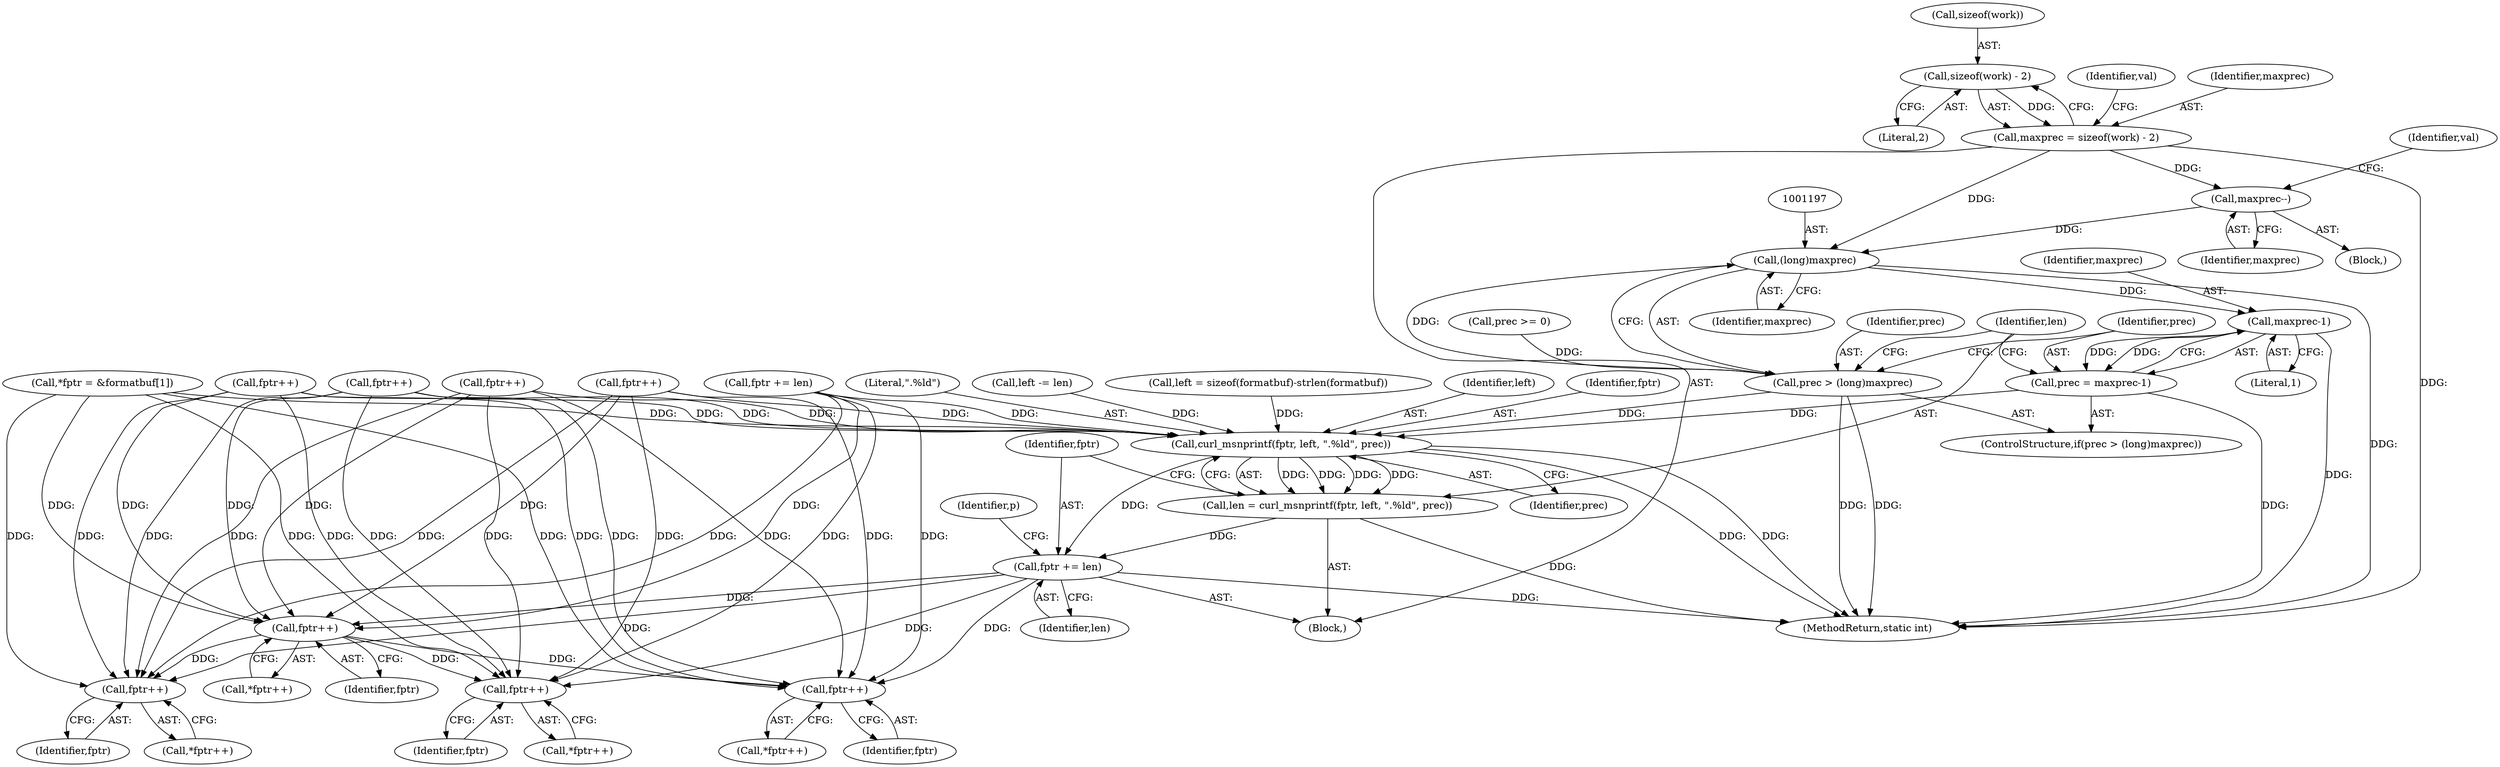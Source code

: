 digraph "0_curl_curl-7_51_0-162-g3ab3c16@API" {
"1001171" [label="(Call,sizeof(work) - 2)"];
"1001169" [label="(Call,maxprec = sizeof(work) - 2)"];
"1001191" [label="(Call,maxprec--)"];
"1001196" [label="(Call,(long)maxprec)"];
"1001194" [label="(Call,prec > (long)maxprec)"];
"1001206" [label="(Call,curl_msnprintf(fptr, left, \".%ld\", prec))"];
"1001204" [label="(Call,len = curl_msnprintf(fptr, left, \".%ld\", prec))"];
"1001211" [label="(Call,fptr += len)"];
"1001222" [label="(Call,fptr++)"];
"1001233" [label="(Call,fptr++)"];
"1001254" [label="(Call,fptr++)"];
"1001269" [label="(Call,fptr++)"];
"1001201" [label="(Call,maxprec-1)"];
"1001199" [label="(Call,prec = maxprec-1)"];
"1001222" [label="(Call,fptr++)"];
"1001211" [label="(Call,fptr += len)"];
"1001234" [label="(Identifier,fptr)"];
"1001212" [label="(Identifier,fptr)"];
"1001194" [label="(Call,prec > (long)maxprec)"];
"1001092" [label="(Call,fptr++)"];
"1001164" [label="(Call,prec >= 0)"];
"1001187" [label="(Block,)"];
"1000995" [label="(Call,*fptr = &formatbuf[1])"];
"1001103" [label="(Call,fptr++)"];
"1001205" [label="(Identifier,len)"];
"1001255" [label="(Identifier,fptr)"];
"1001201" [label="(Call,maxprec-1)"];
"1001202" [label="(Identifier,maxprec)"];
"1001208" [label="(Identifier,left)"];
"1001114" [label="(Call,fptr++)"];
"1001191" [label="(Call,maxprec--)"];
"1001269" [label="(Call,fptr++)"];
"1001172" [label="(Call,sizeof(work))"];
"1001207" [label="(Identifier,fptr)"];
"1001193" [label="(ControlStructure,if(prec > (long)maxprec))"];
"1001206" [label="(Call,curl_msnprintf(fptr, left, \".%ld\", prec))"];
"1001232" [label="(Call,*fptr++)"];
"1001199" [label="(Call,prec = maxprec-1)"];
"1001386" [label="(MethodReturn,static int)"];
"1001177" [label="(Identifier,val)"];
"1001209" [label="(Literal,\".%ld\")"];
"1001213" [label="(Identifier,len)"];
"1001233" [label="(Call,fptr++)"];
"1001125" [label="(Call,fptr++)"];
"1001198" [label="(Identifier,maxprec)"];
"1001195" [label="(Identifier,prec)"];
"1001217" [label="(Identifier,p)"];
"1001204" [label="(Call,len = curl_msnprintf(fptr, left, \".%ld\", prec))"];
"1001171" [label="(Call,sizeof(work) - 2)"];
"1001167" [label="(Block,)"];
"1001268" [label="(Call,*fptr++)"];
"1001200" [label="(Identifier,prec)"];
"1001174" [label="(Literal,2)"];
"1001169" [label="(Call,maxprec = sizeof(work) - 2)"];
"1001196" [label="(Call,(long)maxprec)"];
"1001253" [label="(Call,*fptr++)"];
"1001160" [label="(Call,left -= len)"];
"1001170" [label="(Identifier,maxprec)"];
"1001157" [label="(Call,fptr += len)"];
"1001185" [label="(Identifier,val)"];
"1001203" [label="(Literal,1)"];
"1001270" [label="(Identifier,fptr)"];
"1001002" [label="(Call,left = sizeof(formatbuf)-strlen(formatbuf))"];
"1001254" [label="(Call,fptr++)"];
"1001192" [label="(Identifier,maxprec)"];
"1001210" [label="(Identifier,prec)"];
"1001221" [label="(Call,*fptr++)"];
"1001223" [label="(Identifier,fptr)"];
"1001171" -> "1001169"  [label="AST: "];
"1001171" -> "1001174"  [label="CFG: "];
"1001172" -> "1001171"  [label="AST: "];
"1001174" -> "1001171"  [label="AST: "];
"1001169" -> "1001171"  [label="CFG: "];
"1001171" -> "1001169"  [label="DDG: "];
"1001169" -> "1001167"  [label="AST: "];
"1001170" -> "1001169"  [label="AST: "];
"1001177" -> "1001169"  [label="CFG: "];
"1001169" -> "1001386"  [label="DDG: "];
"1001169" -> "1001191"  [label="DDG: "];
"1001169" -> "1001196"  [label="DDG: "];
"1001191" -> "1001187"  [label="AST: "];
"1001191" -> "1001192"  [label="CFG: "];
"1001192" -> "1001191"  [label="AST: "];
"1001185" -> "1001191"  [label="CFG: "];
"1001191" -> "1001196"  [label="DDG: "];
"1001196" -> "1001194"  [label="AST: "];
"1001196" -> "1001198"  [label="CFG: "];
"1001197" -> "1001196"  [label="AST: "];
"1001198" -> "1001196"  [label="AST: "];
"1001194" -> "1001196"  [label="CFG: "];
"1001196" -> "1001386"  [label="DDG: "];
"1001196" -> "1001194"  [label="DDG: "];
"1001196" -> "1001201"  [label="DDG: "];
"1001194" -> "1001193"  [label="AST: "];
"1001195" -> "1001194"  [label="AST: "];
"1001200" -> "1001194"  [label="CFG: "];
"1001205" -> "1001194"  [label="CFG: "];
"1001194" -> "1001386"  [label="DDG: "];
"1001194" -> "1001386"  [label="DDG: "];
"1001164" -> "1001194"  [label="DDG: "];
"1001194" -> "1001206"  [label="DDG: "];
"1001206" -> "1001204"  [label="AST: "];
"1001206" -> "1001210"  [label="CFG: "];
"1001207" -> "1001206"  [label="AST: "];
"1001208" -> "1001206"  [label="AST: "];
"1001209" -> "1001206"  [label="AST: "];
"1001210" -> "1001206"  [label="AST: "];
"1001204" -> "1001206"  [label="CFG: "];
"1001206" -> "1001386"  [label="DDG: "];
"1001206" -> "1001386"  [label="DDG: "];
"1001206" -> "1001204"  [label="DDG: "];
"1001206" -> "1001204"  [label="DDG: "];
"1001206" -> "1001204"  [label="DDG: "];
"1001206" -> "1001204"  [label="DDG: "];
"1000995" -> "1001206"  [label="DDG: "];
"1001103" -> "1001206"  [label="DDG: "];
"1001114" -> "1001206"  [label="DDG: "];
"1001125" -> "1001206"  [label="DDG: "];
"1001092" -> "1001206"  [label="DDG: "];
"1001157" -> "1001206"  [label="DDG: "];
"1001002" -> "1001206"  [label="DDG: "];
"1001160" -> "1001206"  [label="DDG: "];
"1001199" -> "1001206"  [label="DDG: "];
"1001206" -> "1001211"  [label="DDG: "];
"1001204" -> "1001167"  [label="AST: "];
"1001205" -> "1001204"  [label="AST: "];
"1001212" -> "1001204"  [label="CFG: "];
"1001204" -> "1001386"  [label="DDG: "];
"1001204" -> "1001211"  [label="DDG: "];
"1001211" -> "1001167"  [label="AST: "];
"1001211" -> "1001213"  [label="CFG: "];
"1001212" -> "1001211"  [label="AST: "];
"1001213" -> "1001211"  [label="AST: "];
"1001217" -> "1001211"  [label="CFG: "];
"1001211" -> "1001386"  [label="DDG: "];
"1001211" -> "1001222"  [label="DDG: "];
"1001211" -> "1001233"  [label="DDG: "];
"1001211" -> "1001254"  [label="DDG: "];
"1001211" -> "1001269"  [label="DDG: "];
"1001222" -> "1001221"  [label="AST: "];
"1001222" -> "1001223"  [label="CFG: "];
"1001223" -> "1001222"  [label="AST: "];
"1001221" -> "1001222"  [label="CFG: "];
"1000995" -> "1001222"  [label="DDG: "];
"1001103" -> "1001222"  [label="DDG: "];
"1001114" -> "1001222"  [label="DDG: "];
"1001125" -> "1001222"  [label="DDG: "];
"1001157" -> "1001222"  [label="DDG: "];
"1001092" -> "1001222"  [label="DDG: "];
"1001222" -> "1001233"  [label="DDG: "];
"1001222" -> "1001254"  [label="DDG: "];
"1001222" -> "1001269"  [label="DDG: "];
"1001233" -> "1001232"  [label="AST: "];
"1001233" -> "1001234"  [label="CFG: "];
"1001234" -> "1001233"  [label="AST: "];
"1001232" -> "1001233"  [label="CFG: "];
"1000995" -> "1001233"  [label="DDG: "];
"1001103" -> "1001233"  [label="DDG: "];
"1001114" -> "1001233"  [label="DDG: "];
"1001125" -> "1001233"  [label="DDG: "];
"1001157" -> "1001233"  [label="DDG: "];
"1001092" -> "1001233"  [label="DDG: "];
"1001254" -> "1001253"  [label="AST: "];
"1001254" -> "1001255"  [label="CFG: "];
"1001255" -> "1001254"  [label="AST: "];
"1001253" -> "1001254"  [label="CFG: "];
"1000995" -> "1001254"  [label="DDG: "];
"1001103" -> "1001254"  [label="DDG: "];
"1001114" -> "1001254"  [label="DDG: "];
"1001125" -> "1001254"  [label="DDG: "];
"1001157" -> "1001254"  [label="DDG: "];
"1001092" -> "1001254"  [label="DDG: "];
"1001269" -> "1001268"  [label="AST: "];
"1001269" -> "1001270"  [label="CFG: "];
"1001270" -> "1001269"  [label="AST: "];
"1001268" -> "1001269"  [label="CFG: "];
"1000995" -> "1001269"  [label="DDG: "];
"1001103" -> "1001269"  [label="DDG: "];
"1001114" -> "1001269"  [label="DDG: "];
"1001125" -> "1001269"  [label="DDG: "];
"1001157" -> "1001269"  [label="DDG: "];
"1001092" -> "1001269"  [label="DDG: "];
"1001201" -> "1001199"  [label="AST: "];
"1001201" -> "1001203"  [label="CFG: "];
"1001202" -> "1001201"  [label="AST: "];
"1001203" -> "1001201"  [label="AST: "];
"1001199" -> "1001201"  [label="CFG: "];
"1001201" -> "1001386"  [label="DDG: "];
"1001201" -> "1001199"  [label="DDG: "];
"1001201" -> "1001199"  [label="DDG: "];
"1001199" -> "1001193"  [label="AST: "];
"1001200" -> "1001199"  [label="AST: "];
"1001205" -> "1001199"  [label="CFG: "];
"1001199" -> "1001386"  [label="DDG: "];
}
